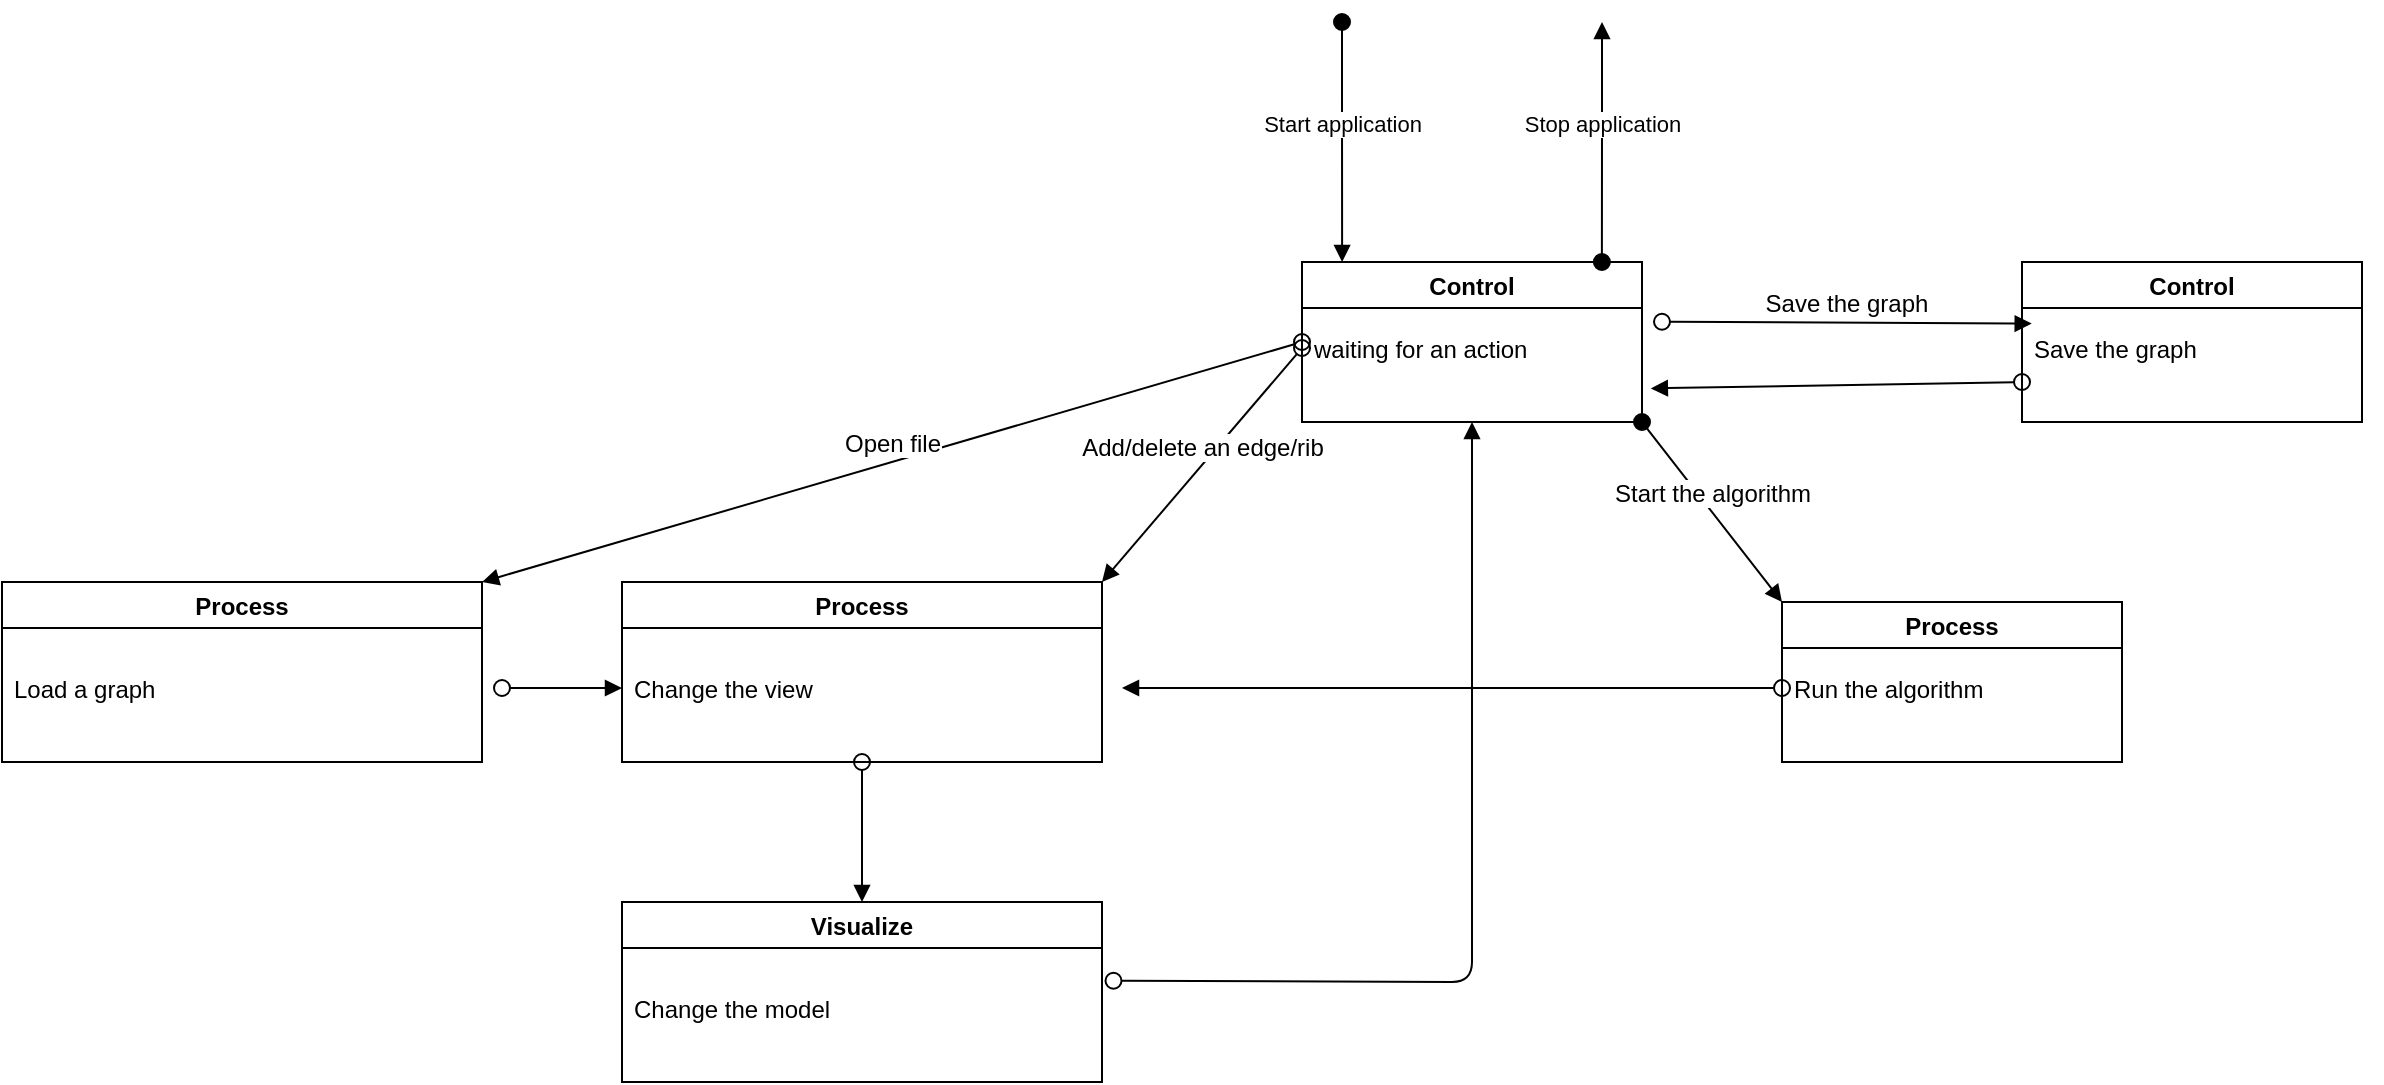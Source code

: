 <mxfile version="14.8.4" type="device"><diagram id="xIs0newNxwetDpKndkEJ" name="Page-1"><mxGraphModel dx="1049" dy="596" grid="1" gridSize="10" guides="1" tooltips="1" connect="1" arrows="1" fold="1" page="1" pageScale="1" pageWidth="3300" pageHeight="4681" math="0" shadow="0"><root><mxCell id="0"/><mxCell id="1" parent="0"/><mxCell id="C5_tCBeWGaWVlG8II5A3-3" value="Control" style="swimlane;" parent="1" vertex="1"><mxGeometry x="770" y="150" width="170" height="80" as="geometry"/></mxCell><mxCell id="C5_tCBeWGaWVlG8II5A3-5" value="waiting for an action" style="text;strokeColor=none;fillColor=none;align=left;verticalAlign=top;spacingLeft=4;spacingRight=4;overflow=hidden;rotatable=0;points=[[0,0.5],[1,0.5]];portConstraint=eastwest;" parent="C5_tCBeWGaWVlG8II5A3-3" vertex="1"><mxGeometry y="30" width="180" height="26" as="geometry"/></mxCell><mxCell id="C5_tCBeWGaWVlG8II5A3-10" value="Start application" style="html=1;verticalAlign=bottom;startArrow=oval;startFill=1;endArrow=block;startSize=8;entryX=0.118;entryY=0;entryDx=0;entryDy=0;entryPerimeter=0;" parent="1" target="C5_tCBeWGaWVlG8II5A3-3" edge="1"><mxGeometry width="60" relative="1" as="geometry"><mxPoint x="790" y="30" as="sourcePoint"/><mxPoint x="400" y="249.5" as="targetPoint"/><Array as="points"><mxPoint x="790" y="60"/></Array></mxGeometry></mxCell><mxCell id="C5_tCBeWGaWVlG8II5A3-12" value="Process" style="swimlane;" parent="1" vertex="1"><mxGeometry x="430" y="310" width="240" height="90" as="geometry"/></mxCell><mxCell id="C5_tCBeWGaWVlG8II5A3-14" value="Change the view" style="text;strokeColor=none;fillColor=none;align=left;verticalAlign=top;spacingLeft=4;spacingRight=4;overflow=hidden;rotatable=0;points=[[0,0.5],[1,0.5]];portConstraint=eastwest;" parent="C5_tCBeWGaWVlG8II5A3-12" vertex="1"><mxGeometry y="40" width="250" height="26" as="geometry"/></mxCell><mxCell id="vqD7bLcO1y0k8F8mkhp5-4" value="Add/delete an edge/rib" style="html=1;verticalAlign=bottom;startArrow=oval;startFill=0;endArrow=block;startSize=8;fontSize=12;exitX=0;exitY=0.5;exitDx=0;exitDy=0;entryX=1;entryY=0;entryDx=0;entryDy=0;" edge="1" parent="1" source="C5_tCBeWGaWVlG8II5A3-5" target="C5_tCBeWGaWVlG8II5A3-12"><mxGeometry width="60" relative="1" as="geometry"><mxPoint x="400" y="200" as="sourcePoint"/><mxPoint x="460" y="200" as="targetPoint"/></mxGeometry></mxCell><mxCell id="vqD7bLcO1y0k8F8mkhp5-6" value="Visualize" style="swimlane;" vertex="1" parent="1"><mxGeometry x="430" y="470" width="240" height="90" as="geometry"/></mxCell><mxCell id="vqD7bLcO1y0k8F8mkhp5-7" value="Change the model" style="text;strokeColor=none;fillColor=none;align=left;verticalAlign=top;spacingLeft=4;spacingRight=4;overflow=hidden;rotatable=0;points=[[0,0.5],[1,0.5]];portConstraint=eastwest;" vertex="1" parent="vqD7bLcO1y0k8F8mkhp5-6"><mxGeometry y="40" width="250" height="26" as="geometry"/></mxCell><mxCell id="vqD7bLcO1y0k8F8mkhp5-9" value="&lt;br&gt;" style="html=1;verticalAlign=bottom;startArrow=oval;startFill=0;endArrow=block;startSize=8;fontSize=12;exitX=0.5;exitY=1;exitDx=0;exitDy=0;entryX=0.5;entryY=0;entryDx=0;entryDy=0;" edge="1" parent="1" source="C5_tCBeWGaWVlG8II5A3-12" target="vqD7bLcO1y0k8F8mkhp5-6"><mxGeometry width="60" relative="1" as="geometry"><mxPoint x="780.0" y="203.0" as="sourcePoint"/><mxPoint x="680.0" y="320" as="targetPoint"/></mxGeometry></mxCell><mxCell id="vqD7bLcO1y0k8F8mkhp5-13" value="Process" style="swimlane;" vertex="1" parent="1"><mxGeometry x="120" y="310" width="240" height="90" as="geometry"/></mxCell><mxCell id="vqD7bLcO1y0k8F8mkhp5-14" value="Load a graph" style="text;strokeColor=none;fillColor=none;align=left;verticalAlign=top;spacingLeft=4;spacingRight=4;overflow=hidden;rotatable=0;points=[[0,0.5],[1,0.5]];portConstraint=eastwest;" vertex="1" parent="vqD7bLcO1y0k8F8mkhp5-13"><mxGeometry y="40" width="250" height="26" as="geometry"/></mxCell><mxCell id="vqD7bLcO1y0k8F8mkhp5-15" value="Open file" style="html=1;verticalAlign=bottom;startArrow=oval;startFill=0;endArrow=block;startSize=8;fontSize=12;entryX=1;entryY=0;entryDx=0;entryDy=0;" edge="1" parent="1" target="vqD7bLcO1y0k8F8mkhp5-13"><mxGeometry width="60" relative="1" as="geometry"><mxPoint x="770" y="190" as="sourcePoint"/><mxPoint x="680.0" y="320" as="targetPoint"/></mxGeometry></mxCell><mxCell id="vqD7bLcO1y0k8F8mkhp5-16" value="" style="html=1;verticalAlign=bottom;startArrow=oval;startFill=0;endArrow=block;startSize=8;fontSize=12;entryX=0;entryY=0.5;entryDx=0;entryDy=0;" edge="1" parent="1" source="vqD7bLcO1y0k8F8mkhp5-14" target="C5_tCBeWGaWVlG8II5A3-14"><mxGeometry width="60" relative="1" as="geometry"><mxPoint x="410.0" y="400.0" as="sourcePoint"/><mxPoint x="310.0" y="517" as="targetPoint"/></mxGeometry></mxCell><mxCell id="vqD7bLcO1y0k8F8mkhp5-17" value="Stop application" style="html=1;verticalAlign=bottom;startArrow=oval;startFill=1;endArrow=block;startSize=8;exitX=0.882;exitY=0;exitDx=0;exitDy=0;exitPerimeter=0;" edge="1" parent="1" source="C5_tCBeWGaWVlG8II5A3-3"><mxGeometry width="60" relative="1" as="geometry"><mxPoint x="800.0" y="40" as="sourcePoint"/><mxPoint x="920" y="30" as="targetPoint"/><Array as="points"><mxPoint x="920" y="90"/></Array></mxGeometry></mxCell><mxCell id="vqD7bLcO1y0k8F8mkhp5-18" value="Process" style="swimlane;" vertex="1" parent="1"><mxGeometry x="1010" y="320" width="170" height="80" as="geometry"/></mxCell><mxCell id="vqD7bLcO1y0k8F8mkhp5-19" value="Run the algorithm" style="text;strokeColor=none;fillColor=none;align=left;verticalAlign=top;spacingLeft=4;spacingRight=4;overflow=hidden;rotatable=0;points=[[0,0.5],[1,0.5]];portConstraint=eastwest;" vertex="1" parent="vqD7bLcO1y0k8F8mkhp5-18"><mxGeometry y="30" width="180" height="26" as="geometry"/></mxCell><mxCell id="vqD7bLcO1y0k8F8mkhp5-20" value="" style="html=1;verticalAlign=bottom;startArrow=oval;startFill=0;endArrow=block;startSize=8;fontSize=12;exitX=0;exitY=0.5;exitDx=0;exitDy=0;" edge="1" parent="1" source="vqD7bLcO1y0k8F8mkhp5-19" target="C5_tCBeWGaWVlG8II5A3-14"><mxGeometry width="60" relative="1" as="geometry"><mxPoint x="780" y="203" as="sourcePoint"/><mxPoint x="680" y="320.0" as="targetPoint"/></mxGeometry></mxCell><mxCell id="vqD7bLcO1y0k8F8mkhp5-21" value="Start the algorithm" style="html=1;verticalAlign=bottom;startArrow=oval;startFill=1;endArrow=block;startSize=8;fontSize=12;entryX=0;entryY=0;entryDx=0;entryDy=0;" edge="1" parent="1" target="vqD7bLcO1y0k8F8mkhp5-18"><mxGeometry width="60" relative="1" as="geometry"><mxPoint x="940" y="230" as="sourcePoint"/><mxPoint x="690" y="330.0" as="targetPoint"/></mxGeometry></mxCell><mxCell id="vqD7bLcO1y0k8F8mkhp5-22" value="&lt;br&gt;" style="html=1;verticalAlign=bottom;startArrow=oval;startFill=0;endArrow=block;startSize=8;fontSize=12;entryX=0.5;entryY=1;entryDx=0;entryDy=0;exitX=0.983;exitY=-0.024;exitDx=0;exitDy=0;exitPerimeter=0;" edge="1" parent="1" source="vqD7bLcO1y0k8F8mkhp5-7" target="C5_tCBeWGaWVlG8II5A3-3"><mxGeometry width="60" relative="1" as="geometry"><mxPoint x="690" y="460" as="sourcePoint"/><mxPoint x="900" y="610" as="targetPoint"/><Array as="points"><mxPoint x="855" y="510"/></Array></mxGeometry></mxCell><mxCell id="vqD7bLcO1y0k8F8mkhp5-23" value="Control" style="swimlane;" vertex="1" parent="1"><mxGeometry x="1130" y="150" width="170" height="80" as="geometry"/></mxCell><mxCell id="vqD7bLcO1y0k8F8mkhp5-24" value="Save the graph" style="text;strokeColor=none;fillColor=none;align=left;verticalAlign=top;spacingLeft=4;spacingRight=4;overflow=hidden;rotatable=0;points=[[0,0.5],[1,0.5]];portConstraint=eastwest;" vertex="1" parent="vqD7bLcO1y0k8F8mkhp5-23"><mxGeometry y="30" width="180" height="26" as="geometry"/></mxCell><mxCell id="vqD7bLcO1y0k8F8mkhp5-25" value="" style="html=1;verticalAlign=bottom;startArrow=oval;startFill=0;endArrow=block;startSize=8;fontSize=12;exitX=0;exitY=1.154;exitDx=0;exitDy=0;exitPerimeter=0;entryX=0.969;entryY=1.277;entryDx=0;entryDy=0;entryPerimeter=0;" edge="1" parent="1" source="vqD7bLcO1y0k8F8mkhp5-24" target="C5_tCBeWGaWVlG8II5A3-5"><mxGeometry width="60" relative="1" as="geometry"><mxPoint x="1020" y="373" as="sourcePoint"/><mxPoint x="690" y="373" as="targetPoint"/></mxGeometry></mxCell><mxCell id="vqD7bLcO1y0k8F8mkhp5-26" value="Save the graph" style="html=1;verticalAlign=bottom;startArrow=oval;startFill=0;endArrow=block;startSize=8;fontSize=12;entryX=0.027;entryY=0.031;entryDx=0;entryDy=0;entryPerimeter=0;exitX=1;exitY=-0.005;exitDx=0;exitDy=0;exitPerimeter=0;" edge="1" parent="1" source="C5_tCBeWGaWVlG8II5A3-5" target="vqD7bLcO1y0k8F8mkhp5-24"><mxGeometry width="60" relative="1" as="geometry"><mxPoint x="950" y="240.0" as="sourcePoint"/><mxPoint x="1020" y="330.0" as="targetPoint"/></mxGeometry></mxCell></root></mxGraphModel></diagram></mxfile>